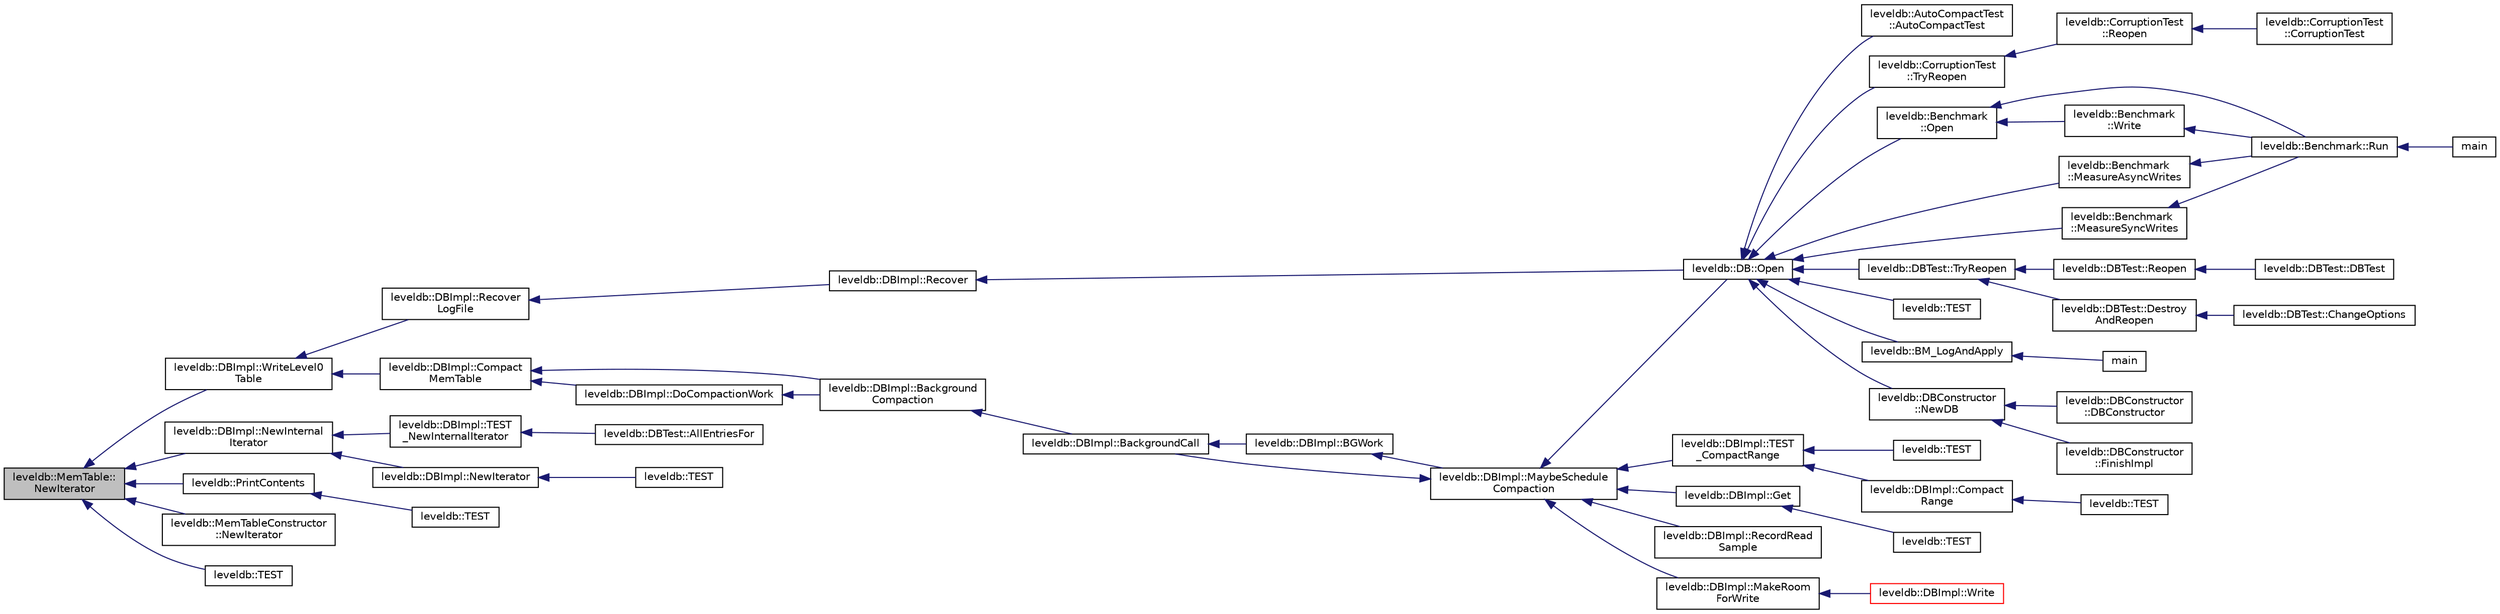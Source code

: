 digraph "leveldb::MemTable::NewIterator"
{
  edge [fontname="Helvetica",fontsize="10",labelfontname="Helvetica",labelfontsize="10"];
  node [fontname="Helvetica",fontsize="10",shape=record];
  rankdir="LR";
  Node1 [label="leveldb::MemTable::\lNewIterator",height=0.2,width=0.4,color="black", fillcolor="grey75", style="filled" fontcolor="black"];
  Node1 -> Node2 [dir="back",color="midnightblue",fontsize="10",style="solid"];
  Node2 [label="leveldb::DBImpl::WriteLevel0\lTable",height=0.2,width=0.4,color="black", fillcolor="white", style="filled",URL="$classleveldb_1_1_d_b_impl.html#a6b1b87947df08e63ea9389722f943943"];
  Node2 -> Node3 [dir="back",color="midnightblue",fontsize="10",style="solid"];
  Node3 [label="leveldb::DBImpl::Recover\lLogFile",height=0.2,width=0.4,color="black", fillcolor="white", style="filled",URL="$classleveldb_1_1_d_b_impl.html#ac9e2ce8c5013d78ba19e8417f94fdad8"];
  Node3 -> Node4 [dir="back",color="midnightblue",fontsize="10",style="solid"];
  Node4 [label="leveldb::DBImpl::Recover",height=0.2,width=0.4,color="black", fillcolor="white", style="filled",URL="$classleveldb_1_1_d_b_impl.html#aa9a573026c03e8485471f583316943b0"];
  Node4 -> Node5 [dir="back",color="midnightblue",fontsize="10",style="solid"];
  Node5 [label="leveldb::DB::Open",height=0.2,width=0.4,color="black", fillcolor="white", style="filled",URL="$classleveldb_1_1_d_b.html#ac1da2b48e911287d86f3a3bfa0f851fe"];
  Node5 -> Node6 [dir="back",color="midnightblue",fontsize="10",style="solid"];
  Node6 [label="leveldb::AutoCompactTest\l::AutoCompactTest",height=0.2,width=0.4,color="black", fillcolor="white", style="filled",URL="$classleveldb_1_1_auto_compact_test.html#a31fe0ded855f188fac1650c70849760c"];
  Node5 -> Node7 [dir="back",color="midnightblue",fontsize="10",style="solid"];
  Node7 [label="leveldb::CorruptionTest\l::TryReopen",height=0.2,width=0.4,color="black", fillcolor="white", style="filled",URL="$classleveldb_1_1_corruption_test.html#aaba7c05f06400ef45d1af5cb95f66a57"];
  Node7 -> Node8 [dir="back",color="midnightblue",fontsize="10",style="solid"];
  Node8 [label="leveldb::CorruptionTest\l::Reopen",height=0.2,width=0.4,color="black", fillcolor="white", style="filled",URL="$classleveldb_1_1_corruption_test.html#aa2051faee6b6542d35ebdcf99918a713"];
  Node8 -> Node9 [dir="back",color="midnightblue",fontsize="10",style="solid"];
  Node9 [label="leveldb::CorruptionTest\l::CorruptionTest",height=0.2,width=0.4,color="black", fillcolor="white", style="filled",URL="$classleveldb_1_1_corruption_test.html#a9940767db260b1e4e60b8bcedc50217c"];
  Node5 -> Node10 [dir="back",color="midnightblue",fontsize="10",style="solid"];
  Node10 [label="leveldb::Benchmark\l::Open",height=0.2,width=0.4,color="black", fillcolor="white", style="filled",URL="$classleveldb_1_1_benchmark.html#a89a3b0da75e6cd2ffb879358e5dd82a6"];
  Node10 -> Node11 [dir="back",color="midnightblue",fontsize="10",style="solid"];
  Node11 [label="leveldb::Benchmark::Run",height=0.2,width=0.4,color="black", fillcolor="white", style="filled",URL="$classleveldb_1_1_benchmark.html#a2f262afa0c7d10fcf531fe9657fba490"];
  Node11 -> Node12 [dir="back",color="midnightblue",fontsize="10",style="solid"];
  Node12 [label="main",height=0.2,width=0.4,color="black", fillcolor="white", style="filled",URL="$db__bench_8cc.html#a3c04138a5bfe5d72780bb7e82a18e627"];
  Node10 -> Node13 [dir="back",color="midnightblue",fontsize="10",style="solid"];
  Node13 [label="leveldb::Benchmark\l::Write",height=0.2,width=0.4,color="black", fillcolor="white", style="filled",URL="$classleveldb_1_1_benchmark.html#a86876b2882d9015610330e69acfdff0d"];
  Node13 -> Node11 [dir="back",color="midnightblue",fontsize="10",style="solid"];
  Node5 -> Node14 [dir="back",color="midnightblue",fontsize="10",style="solid"];
  Node14 [label="leveldb::Benchmark\l::MeasureAsyncWrites",height=0.2,width=0.4,color="black", fillcolor="white", style="filled",URL="$classleveldb_1_1_benchmark.html#a93f93835e288185005d25cf08037bed9"];
  Node14 -> Node11 [dir="back",color="midnightblue",fontsize="10",style="solid"];
  Node5 -> Node15 [dir="back",color="midnightblue",fontsize="10",style="solid"];
  Node15 [label="leveldb::Benchmark\l::MeasureSyncWrites",height=0.2,width=0.4,color="black", fillcolor="white", style="filled",URL="$classleveldb_1_1_benchmark.html#ac7b13fb940cff41f5acc5dc99d93d36c"];
  Node15 -> Node11 [dir="back",color="midnightblue",fontsize="10",style="solid"];
  Node5 -> Node16 [dir="back",color="midnightblue",fontsize="10",style="solid"];
  Node16 [label="leveldb::DBTest::TryReopen",height=0.2,width=0.4,color="black", fillcolor="white", style="filled",URL="$classleveldb_1_1_d_b_test.html#aee588b2d13db6be2a651a8fabeac5c79"];
  Node16 -> Node17 [dir="back",color="midnightblue",fontsize="10",style="solid"];
  Node17 [label="leveldb::DBTest::Reopen",height=0.2,width=0.4,color="black", fillcolor="white", style="filled",URL="$classleveldb_1_1_d_b_test.html#a38170a082cbc71fb446408ff5634c797"];
  Node17 -> Node18 [dir="back",color="midnightblue",fontsize="10",style="solid"];
  Node18 [label="leveldb::DBTest::DBTest",height=0.2,width=0.4,color="black", fillcolor="white", style="filled",URL="$classleveldb_1_1_d_b_test.html#afc6fc9512e900de6ee10c5db15b22930"];
  Node16 -> Node19 [dir="back",color="midnightblue",fontsize="10",style="solid"];
  Node19 [label="leveldb::DBTest::Destroy\lAndReopen",height=0.2,width=0.4,color="black", fillcolor="white", style="filled",URL="$classleveldb_1_1_d_b_test.html#ab798a43e7feab6dddc8fa1eb7a5f61f6"];
  Node19 -> Node20 [dir="back",color="midnightblue",fontsize="10",style="solid"];
  Node20 [label="leveldb::DBTest::ChangeOptions",height=0.2,width=0.4,color="black", fillcolor="white", style="filled",URL="$classleveldb_1_1_d_b_test.html#a587534fe403016f15cf1997ef7a40836"];
  Node5 -> Node21 [dir="back",color="midnightblue",fontsize="10",style="solid"];
  Node21 [label="leveldb::TEST",height=0.2,width=0.4,color="black", fillcolor="white", style="filled",URL="$namespaceleveldb.html#a88d6fdcb16ed4edc65da40f383e6f23b"];
  Node5 -> Node22 [dir="back",color="midnightblue",fontsize="10",style="solid"];
  Node22 [label="leveldb::BM_LogAndApply",height=0.2,width=0.4,color="black", fillcolor="white", style="filled",URL="$namespaceleveldb.html#af9cf6ec167c9b6f25fd050ab6fb67a90"];
  Node22 -> Node23 [dir="back",color="midnightblue",fontsize="10",style="solid"];
  Node23 [label="main",height=0.2,width=0.4,color="black", fillcolor="white", style="filled",URL="$db__test_8cc.html#a3c04138a5bfe5d72780bb7e82a18e627"];
  Node5 -> Node24 [dir="back",color="midnightblue",fontsize="10",style="solid"];
  Node24 [label="leveldb::DBConstructor\l::NewDB",height=0.2,width=0.4,color="black", fillcolor="white", style="filled",URL="$classleveldb_1_1_d_b_constructor.html#ac48bfe871db8558b57427843465e6c65"];
  Node24 -> Node25 [dir="back",color="midnightblue",fontsize="10",style="solid"];
  Node25 [label="leveldb::DBConstructor\l::DBConstructor",height=0.2,width=0.4,color="black", fillcolor="white", style="filled",URL="$classleveldb_1_1_d_b_constructor.html#ae27ecdd7732629b08c25a63f82dfd4a9"];
  Node24 -> Node26 [dir="back",color="midnightblue",fontsize="10",style="solid"];
  Node26 [label="leveldb::DBConstructor\l::FinishImpl",height=0.2,width=0.4,color="black", fillcolor="white", style="filled",URL="$classleveldb_1_1_d_b_constructor.html#a554d8e348d9135ff72a43a03c647c261"];
  Node2 -> Node27 [dir="back",color="midnightblue",fontsize="10",style="solid"];
  Node27 [label="leveldb::DBImpl::Compact\lMemTable",height=0.2,width=0.4,color="black", fillcolor="white", style="filled",URL="$classleveldb_1_1_d_b_impl.html#affe08e583b60dc854760d60f63db9364"];
  Node27 -> Node28 [dir="back",color="midnightblue",fontsize="10",style="solid"];
  Node28 [label="leveldb::DBImpl::Background\lCompaction",height=0.2,width=0.4,color="black", fillcolor="white", style="filled",URL="$classleveldb_1_1_d_b_impl.html#af8d8c2abc99da12f82a594b6a7d43e35"];
  Node28 -> Node29 [dir="back",color="midnightblue",fontsize="10",style="solid"];
  Node29 [label="leveldb::DBImpl::BackgroundCall",height=0.2,width=0.4,color="black", fillcolor="white", style="filled",URL="$classleveldb_1_1_d_b_impl.html#a0b9829a3bc7b5a119819c6b04b557ab0"];
  Node29 -> Node30 [dir="back",color="midnightblue",fontsize="10",style="solid"];
  Node30 [label="leveldb::DBImpl::BGWork",height=0.2,width=0.4,color="black", fillcolor="white", style="filled",URL="$classleveldb_1_1_d_b_impl.html#ac5e1a8fcf9852a3b3f9712f135f13fa7"];
  Node30 -> Node31 [dir="back",color="midnightblue",fontsize="10",style="solid"];
  Node31 [label="leveldb::DBImpl::MaybeSchedule\lCompaction",height=0.2,width=0.4,color="black", fillcolor="white", style="filled",URL="$classleveldb_1_1_d_b_impl.html#a91134e3ca9d5c6220dd45f19d461a831"];
  Node31 -> Node32 [dir="back",color="midnightblue",fontsize="10",style="solid"];
  Node32 [label="leveldb::DBImpl::TEST\l_CompactRange",height=0.2,width=0.4,color="black", fillcolor="white", style="filled",URL="$classleveldb_1_1_d_b_impl.html#a63fcb49466b689a534ba77d32cf84f99"];
  Node32 -> Node33 [dir="back",color="midnightblue",fontsize="10",style="solid"];
  Node33 [label="leveldb::TEST",height=0.2,width=0.4,color="black", fillcolor="white", style="filled",URL="$namespaceleveldb.html#a1da99cee14629599882010198aabfa2a"];
  Node32 -> Node34 [dir="back",color="midnightblue",fontsize="10",style="solid"];
  Node34 [label="leveldb::DBImpl::Compact\lRange",height=0.2,width=0.4,color="black", fillcolor="white", style="filled",URL="$classleveldb_1_1_d_b_impl.html#aa6df0739fc0b49380c284347e411b8ed"];
  Node34 -> Node35 [dir="back",color="midnightblue",fontsize="10",style="solid"];
  Node35 [label="leveldb::TEST",height=0.2,width=0.4,color="black", fillcolor="white", style="filled",URL="$namespaceleveldb.html#a2bb2a098a32d42044e6be132020b29b0"];
  Node31 -> Node29 [dir="back",color="midnightblue",fontsize="10",style="solid"];
  Node31 -> Node36 [dir="back",color="midnightblue",fontsize="10",style="solid"];
  Node36 [label="leveldb::DBImpl::Get",height=0.2,width=0.4,color="black", fillcolor="white", style="filled",URL="$classleveldb_1_1_d_b_impl.html#a089964ddcd1f5dc85e73499ae57be508"];
  Node36 -> Node37 [dir="back",color="midnightblue",fontsize="10",style="solid"];
  Node37 [label="leveldb::TEST",height=0.2,width=0.4,color="black", fillcolor="white", style="filled",URL="$namespaceleveldb.html#acc1b0ed2e8e9e4e6b930a1727d9fe0f8"];
  Node31 -> Node38 [dir="back",color="midnightblue",fontsize="10",style="solid"];
  Node38 [label="leveldb::DBImpl::RecordRead\lSample",height=0.2,width=0.4,color="black", fillcolor="white", style="filled",URL="$classleveldb_1_1_d_b_impl.html#a254ae98e3425046c28ed0aa6d78b37d8"];
  Node31 -> Node39 [dir="back",color="midnightblue",fontsize="10",style="solid"];
  Node39 [label="leveldb::DBImpl::MakeRoom\lForWrite",height=0.2,width=0.4,color="black", fillcolor="white", style="filled",URL="$classleveldb_1_1_d_b_impl.html#a9439d7de053315f2f2b59c6382db6f9b"];
  Node39 -> Node40 [dir="back",color="midnightblue",fontsize="10",style="solid"];
  Node40 [label="leveldb::DBImpl::Write",height=0.2,width=0.4,color="red", fillcolor="white", style="filled",URL="$classleveldb_1_1_d_b_impl.html#ac0d0b472717099d6a02ad9dace4e8ef4"];
  Node31 -> Node5 [dir="back",color="midnightblue",fontsize="10",style="solid"];
  Node27 -> Node41 [dir="back",color="midnightblue",fontsize="10",style="solid"];
  Node41 [label="leveldb::DBImpl::DoCompactionWork",height=0.2,width=0.4,color="black", fillcolor="white", style="filled",URL="$classleveldb_1_1_d_b_impl.html#a75d505d0959b9efda825cf07b078d0c6"];
  Node41 -> Node28 [dir="back",color="midnightblue",fontsize="10",style="solid"];
  Node1 -> Node42 [dir="back",color="midnightblue",fontsize="10",style="solid"];
  Node42 [label="leveldb::DBImpl::NewInternal\lIterator",height=0.2,width=0.4,color="black", fillcolor="white", style="filled",URL="$classleveldb_1_1_d_b_impl.html#a49b0e6bbb2eaaa17b0869dc4d4fce49d"];
  Node42 -> Node43 [dir="back",color="midnightblue",fontsize="10",style="solid"];
  Node43 [label="leveldb::DBImpl::TEST\l_NewInternalIterator",height=0.2,width=0.4,color="black", fillcolor="white", style="filled",URL="$classleveldb_1_1_d_b_impl.html#adba5bf4252bd94f7db50e62921b7ba53"];
  Node43 -> Node44 [dir="back",color="midnightblue",fontsize="10",style="solid"];
  Node44 [label="leveldb::DBTest::AllEntriesFor",height=0.2,width=0.4,color="black", fillcolor="white", style="filled",URL="$classleveldb_1_1_d_b_test.html#adaf171601eaaf2cd24edaa394752f733"];
  Node42 -> Node45 [dir="back",color="midnightblue",fontsize="10",style="solid"];
  Node45 [label="leveldb::DBImpl::NewIterator",height=0.2,width=0.4,color="black", fillcolor="white", style="filled",URL="$classleveldb_1_1_d_b_impl.html#ae955dc8f2a1c38588723a0882653cb58"];
  Node45 -> Node46 [dir="back",color="midnightblue",fontsize="10",style="solid"];
  Node46 [label="leveldb::TEST",height=0.2,width=0.4,color="black", fillcolor="white", style="filled",URL="$namespaceleveldb.html#a5ad106e9bbfcb5520b7dc344525f7cd2"];
  Node1 -> Node47 [dir="back",color="midnightblue",fontsize="10",style="solid"];
  Node47 [label="leveldb::PrintContents",height=0.2,width=0.4,color="black", fillcolor="white", style="filled",URL="$namespaceleveldb.html#a188b9c5674c8e10ff619f01f454faaf6"];
  Node47 -> Node48 [dir="back",color="midnightblue",fontsize="10",style="solid"];
  Node48 [label="leveldb::TEST",height=0.2,width=0.4,color="black", fillcolor="white", style="filled",URL="$namespaceleveldb.html#a77a1389346b24fa9b5f9698400c865f6"];
  Node1 -> Node49 [dir="back",color="midnightblue",fontsize="10",style="solid"];
  Node49 [label="leveldb::MemTableConstructor\l::NewIterator",height=0.2,width=0.4,color="black", fillcolor="white", style="filled",URL="$classleveldb_1_1_mem_table_constructor.html#ae6eca097713c07eed6f630cca780fedd"];
  Node1 -> Node50 [dir="back",color="midnightblue",fontsize="10",style="solid"];
  Node50 [label="leveldb::TEST",height=0.2,width=0.4,color="black", fillcolor="white", style="filled",URL="$namespaceleveldb.html#a13d141d3f958b9ac30ef1a979d5b00f4"];
}
